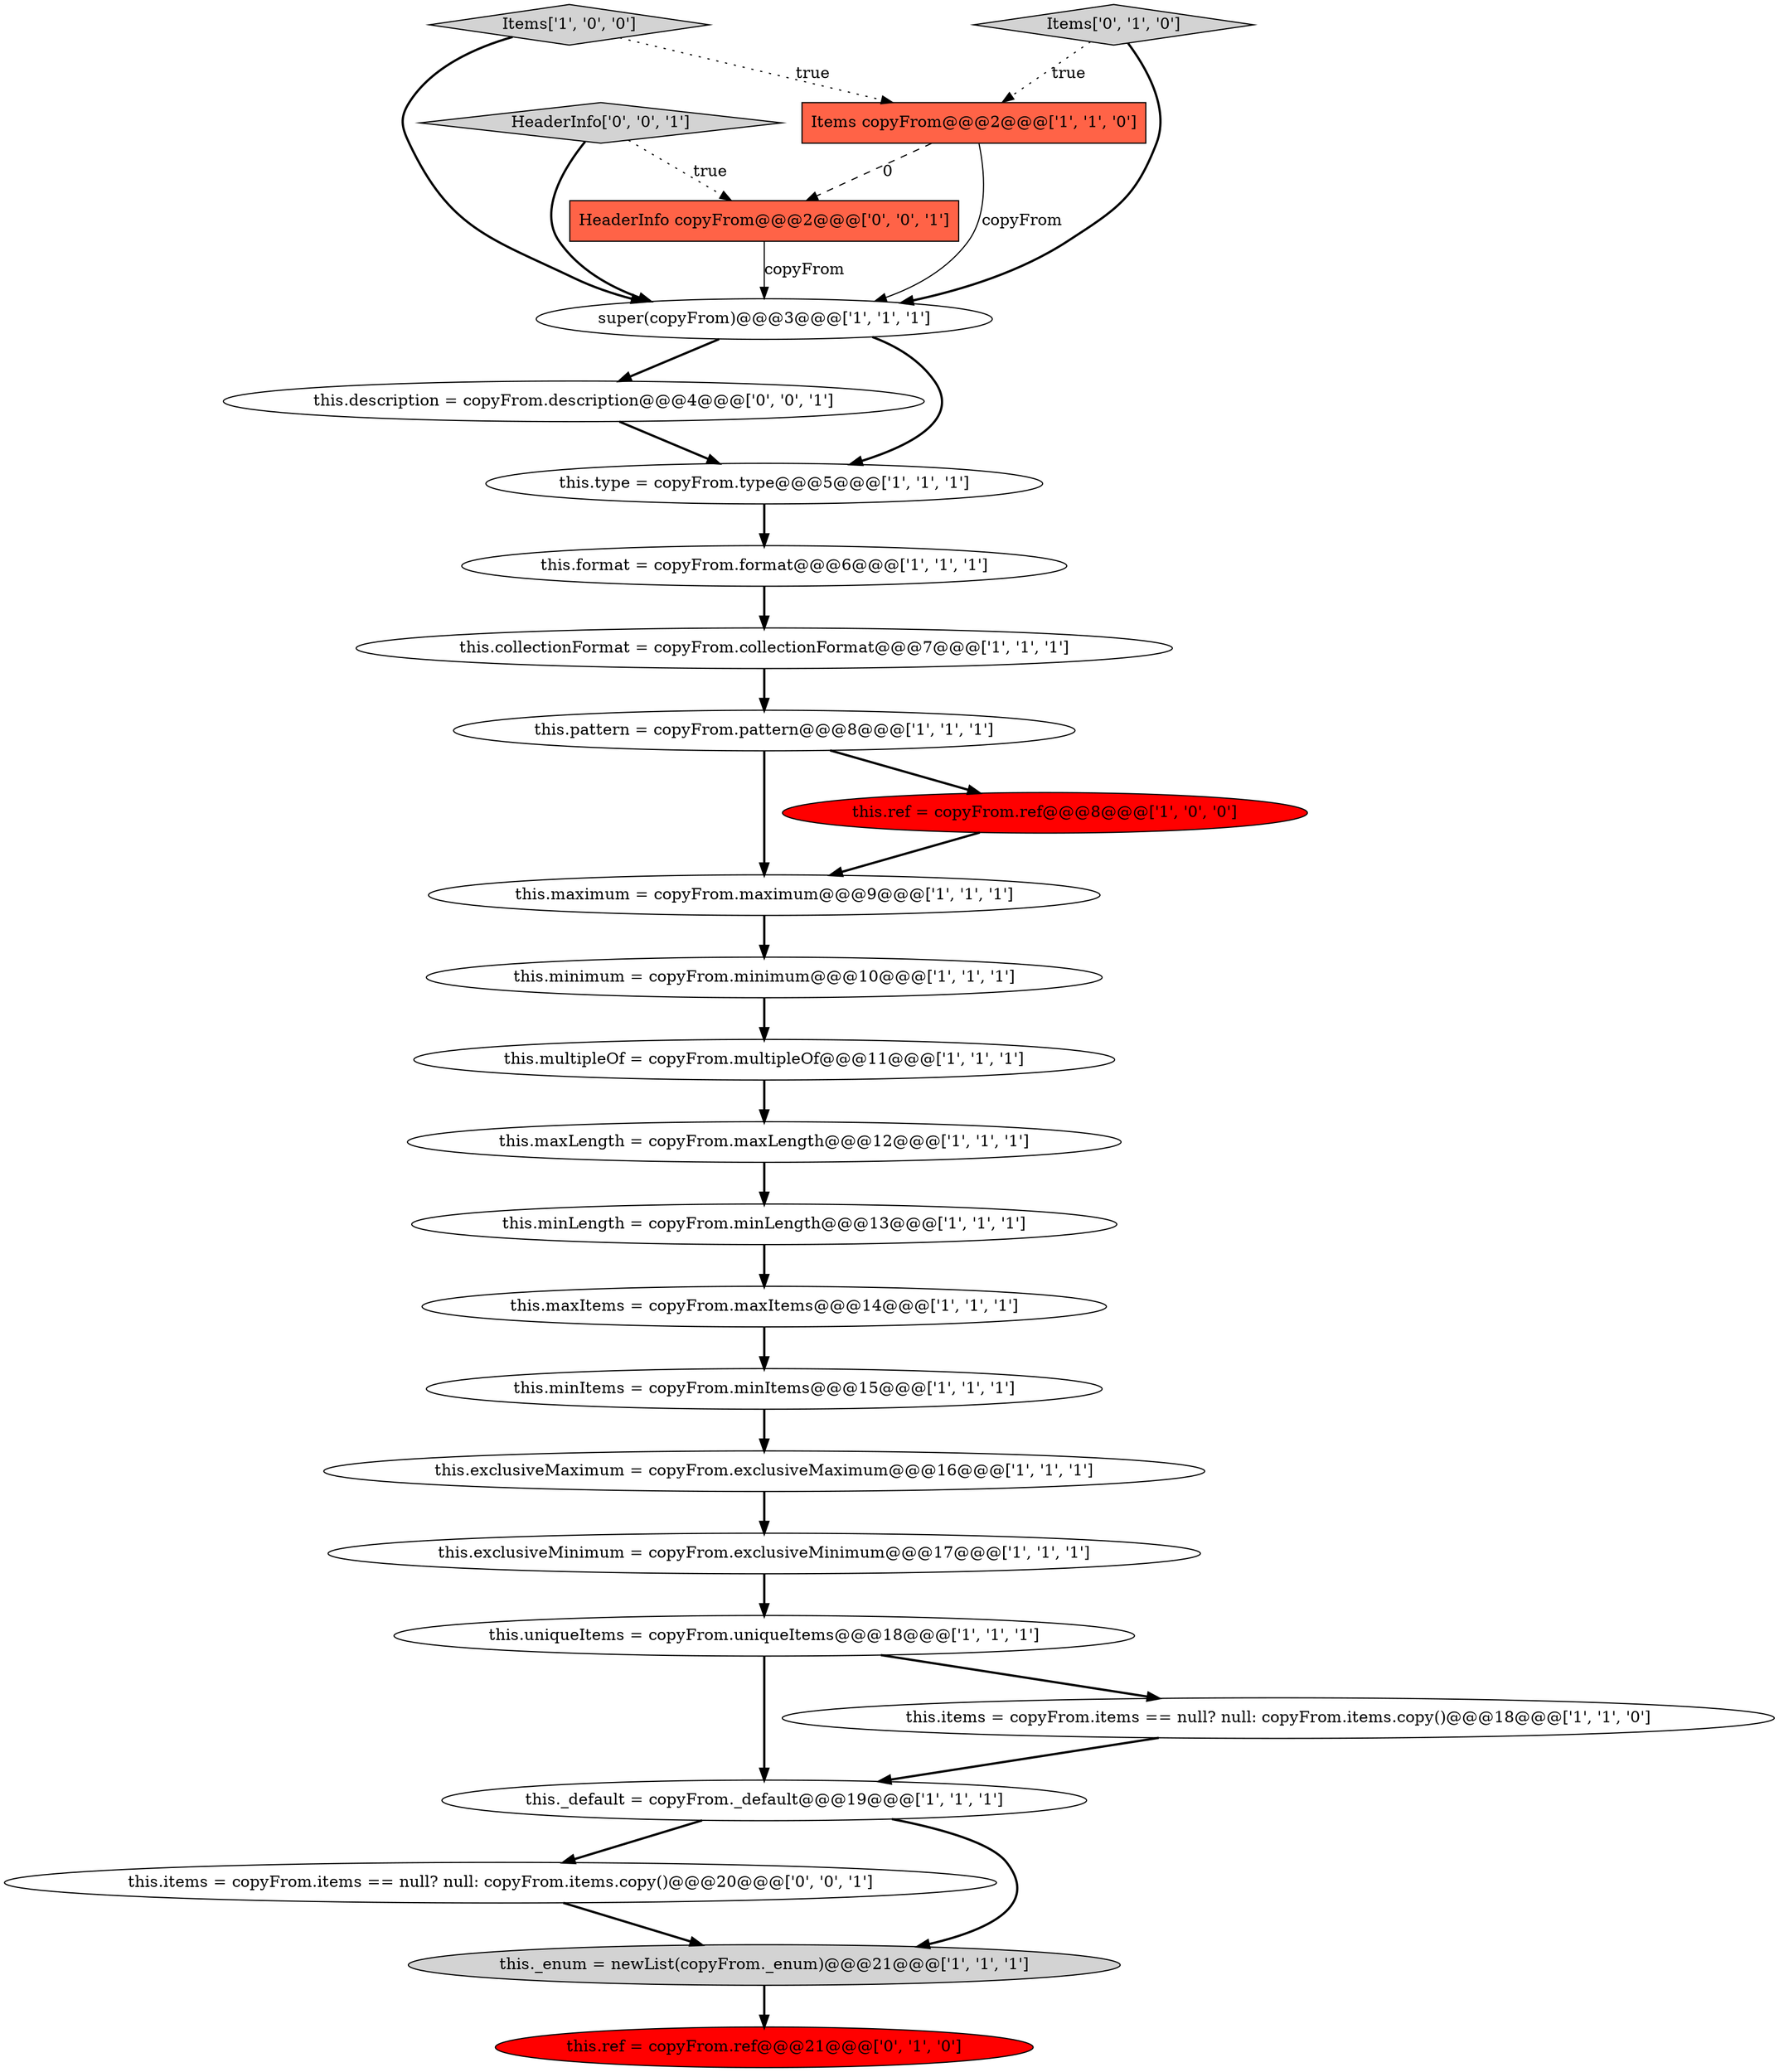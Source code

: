 digraph {
14 [style = filled, label = "this.exclusiveMaximum = copyFrom.exclusiveMaximum@@@16@@@['1', '1', '1']", fillcolor = white, shape = ellipse image = "AAA0AAABBB1BBB"];
23 [style = filled, label = "this.items = copyFrom.items == null? null: copyFrom.items.copy()@@@20@@@['0', '0', '1']", fillcolor = white, shape = ellipse image = "AAA0AAABBB3BBB"];
12 [style = filled, label = "this.multipleOf = copyFrom.multipleOf@@@11@@@['1', '1', '1']", fillcolor = white, shape = ellipse image = "AAA0AAABBB1BBB"];
6 [style = filled, label = "this.minItems = copyFrom.minItems@@@15@@@['1', '1', '1']", fillcolor = white, shape = ellipse image = "AAA0AAABBB1BBB"];
17 [style = filled, label = "this.uniqueItems = copyFrom.uniqueItems@@@18@@@['1', '1', '1']", fillcolor = white, shape = ellipse image = "AAA0AAABBB1BBB"];
5 [style = filled, label = "this.maxItems = copyFrom.maxItems@@@14@@@['1', '1', '1']", fillcolor = white, shape = ellipse image = "AAA0AAABBB1BBB"];
9 [style = filled, label = "this.pattern = copyFrom.pattern@@@8@@@['1', '1', '1']", fillcolor = white, shape = ellipse image = "AAA0AAABBB1BBB"];
16 [style = filled, label = "Items['1', '0', '0']", fillcolor = lightgray, shape = diamond image = "AAA0AAABBB1BBB"];
26 [style = filled, label = "this.description = copyFrom.description@@@4@@@['0', '0', '1']", fillcolor = white, shape = ellipse image = "AAA0AAABBB3BBB"];
25 [style = filled, label = "HeaderInfo['0', '0', '1']", fillcolor = lightgray, shape = diamond image = "AAA0AAABBB3BBB"];
2 [style = filled, label = "this.ref = copyFrom.ref@@@8@@@['1', '0', '0']", fillcolor = red, shape = ellipse image = "AAA1AAABBB1BBB"];
21 [style = filled, label = "Items['0', '1', '0']", fillcolor = lightgray, shape = diamond image = "AAA0AAABBB2BBB"];
8 [style = filled, label = "this._enum = newList(copyFrom._enum)@@@21@@@['1', '1', '1']", fillcolor = lightgray, shape = ellipse image = "AAA0AAABBB1BBB"];
10 [style = filled, label = "this.minLength = copyFrom.minLength@@@13@@@['1', '1', '1']", fillcolor = white, shape = ellipse image = "AAA0AAABBB1BBB"];
1 [style = filled, label = "this.maxLength = copyFrom.maxLength@@@12@@@['1', '1', '1']", fillcolor = white, shape = ellipse image = "AAA0AAABBB1BBB"];
15 [style = filled, label = "this.type = copyFrom.type@@@5@@@['1', '1', '1']", fillcolor = white, shape = ellipse image = "AAA0AAABBB1BBB"];
19 [style = filled, label = "this.minimum = copyFrom.minimum@@@10@@@['1', '1', '1']", fillcolor = white, shape = ellipse image = "AAA0AAABBB1BBB"];
3 [style = filled, label = "this.exclusiveMinimum = copyFrom.exclusiveMinimum@@@17@@@['1', '1', '1']", fillcolor = white, shape = ellipse image = "AAA0AAABBB1BBB"];
0 [style = filled, label = "Items copyFrom@@@2@@@['1', '1', '0']", fillcolor = tomato, shape = box image = "AAA0AAABBB1BBB"];
20 [style = filled, label = "this.maximum = copyFrom.maximum@@@9@@@['1', '1', '1']", fillcolor = white, shape = ellipse image = "AAA0AAABBB1BBB"];
18 [style = filled, label = "this.format = copyFrom.format@@@6@@@['1', '1', '1']", fillcolor = white, shape = ellipse image = "AAA0AAABBB1BBB"];
24 [style = filled, label = "HeaderInfo copyFrom@@@2@@@['0', '0', '1']", fillcolor = tomato, shape = box image = "AAA0AAABBB3BBB"];
4 [style = filled, label = "this.items = copyFrom.items == null? null: copyFrom.items.copy()@@@18@@@['1', '1', '0']", fillcolor = white, shape = ellipse image = "AAA0AAABBB1BBB"];
22 [style = filled, label = "this.ref = copyFrom.ref@@@21@@@['0', '1', '0']", fillcolor = red, shape = ellipse image = "AAA1AAABBB2BBB"];
11 [style = filled, label = "super(copyFrom)@@@3@@@['1', '1', '1']", fillcolor = white, shape = ellipse image = "AAA0AAABBB1BBB"];
7 [style = filled, label = "this._default = copyFrom._default@@@19@@@['1', '1', '1']", fillcolor = white, shape = ellipse image = "AAA0AAABBB1BBB"];
13 [style = filled, label = "this.collectionFormat = copyFrom.collectionFormat@@@7@@@['1', '1', '1']", fillcolor = white, shape = ellipse image = "AAA0AAABBB1BBB"];
14->3 [style = bold, label=""];
2->20 [style = bold, label=""];
16->11 [style = bold, label=""];
19->12 [style = bold, label=""];
9->2 [style = bold, label=""];
0->11 [style = solid, label="copyFrom"];
21->0 [style = dotted, label="true"];
25->24 [style = dotted, label="true"];
9->20 [style = bold, label=""];
23->8 [style = bold, label=""];
7->8 [style = bold, label=""];
12->1 [style = bold, label=""];
15->18 [style = bold, label=""];
4->7 [style = bold, label=""];
11->15 [style = bold, label=""];
8->22 [style = bold, label=""];
6->14 [style = bold, label=""];
17->7 [style = bold, label=""];
10->5 [style = bold, label=""];
5->6 [style = bold, label=""];
16->0 [style = dotted, label="true"];
21->11 [style = bold, label=""];
25->11 [style = bold, label=""];
7->23 [style = bold, label=""];
26->15 [style = bold, label=""];
18->13 [style = bold, label=""];
0->24 [style = dashed, label="0"];
3->17 [style = bold, label=""];
13->9 [style = bold, label=""];
20->19 [style = bold, label=""];
1->10 [style = bold, label=""];
17->4 [style = bold, label=""];
24->11 [style = solid, label="copyFrom"];
11->26 [style = bold, label=""];
}
